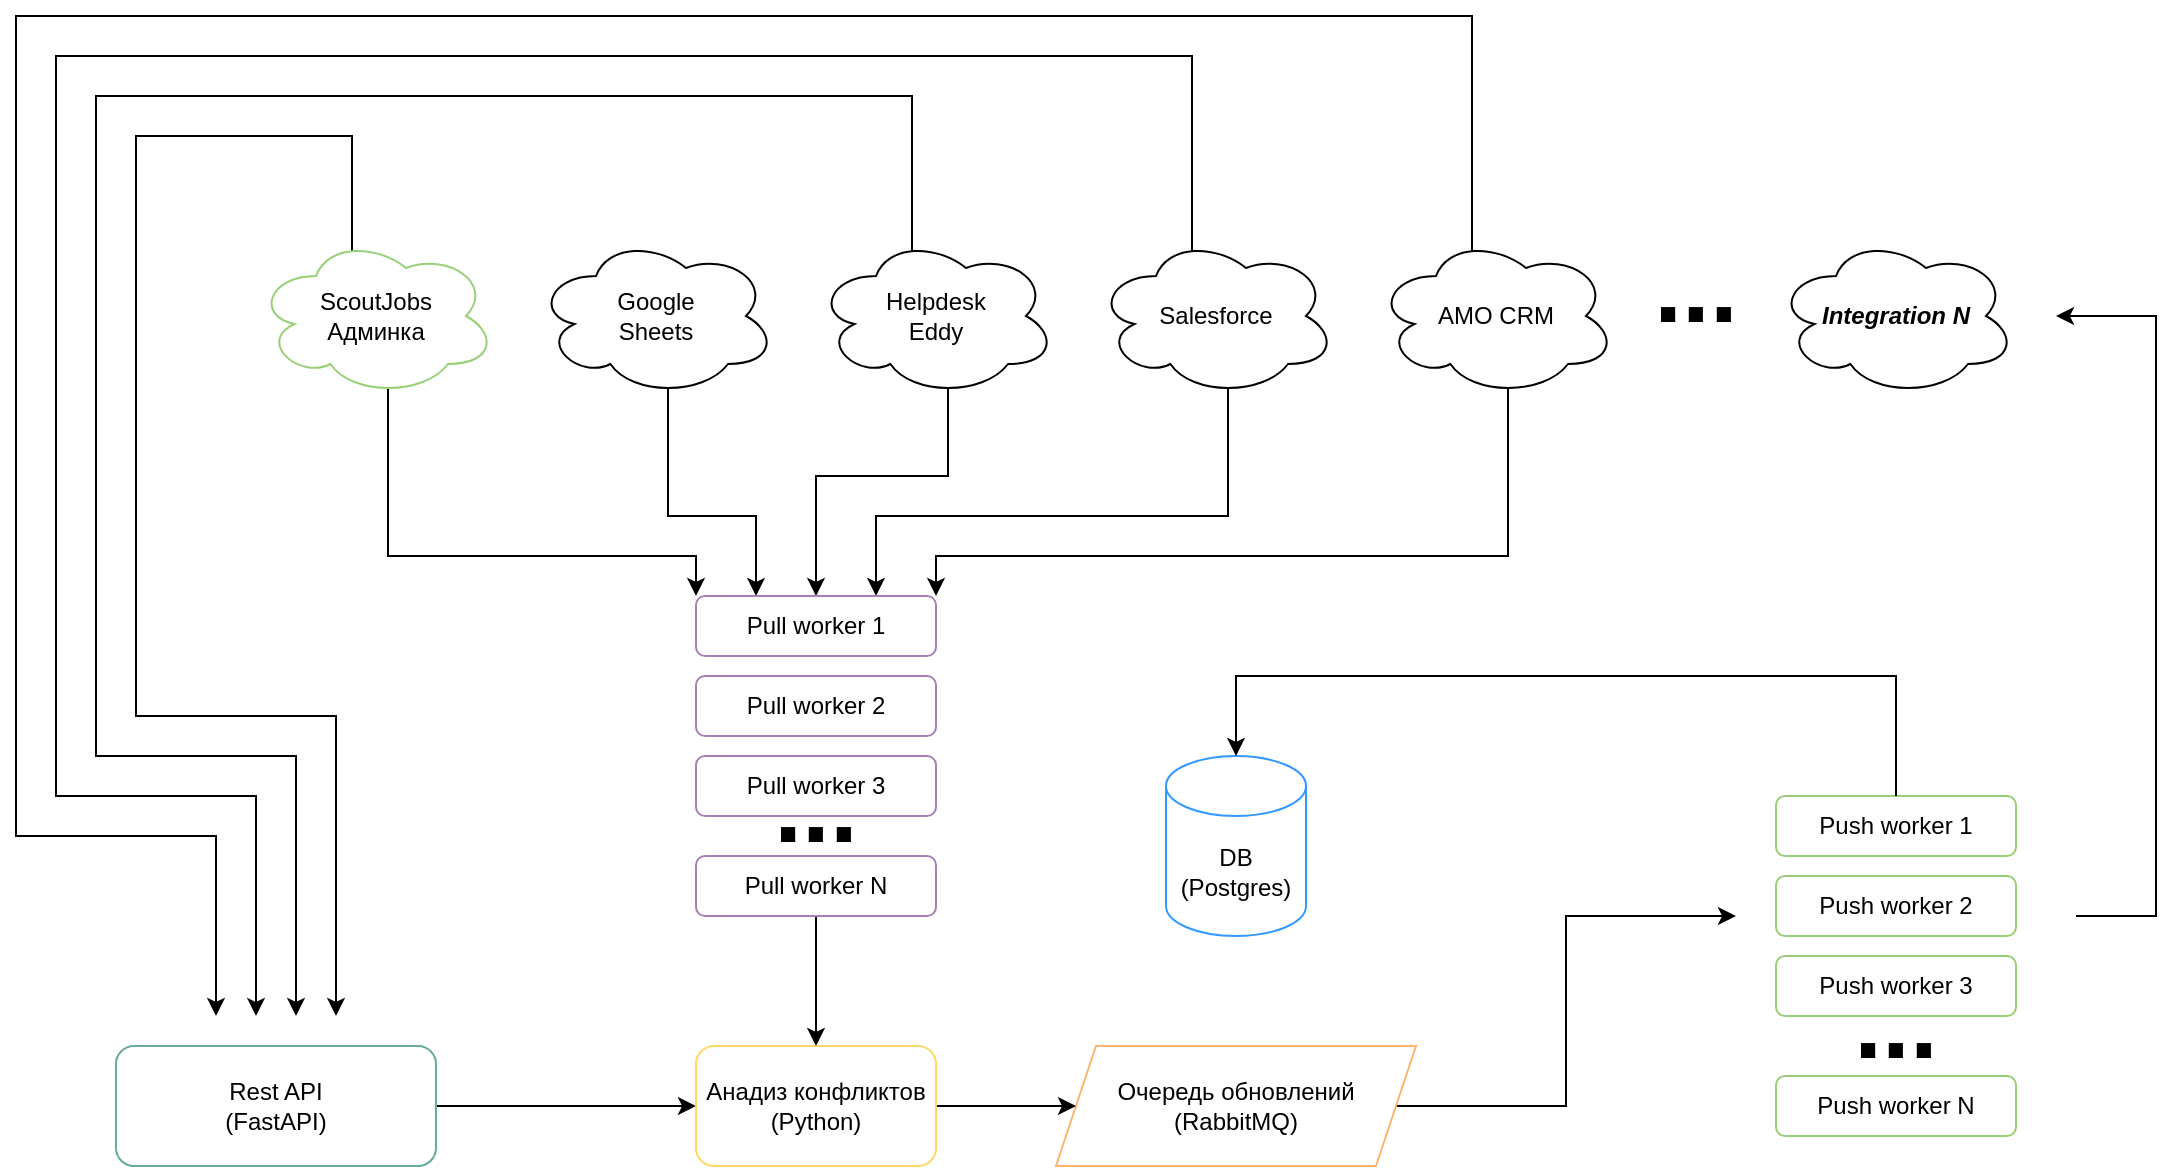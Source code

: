 <mxfile version="20.8.16" type="device"><diagram name="Страница 1" id="fWpdlxmE2hSi34RwiSrW"><mxGraphModel dx="2061" dy="1224" grid="1" gridSize="10" guides="1" tooltips="1" connect="1" arrows="1" fold="1" page="0" pageScale="1" pageWidth="827" pageHeight="1169" math="0" shadow="0"><root><mxCell id="0"/><mxCell id="1" parent="0"/><mxCell id="kqZeleJWg9hIkM0jU_Dt-19" style="edgeStyle=orthogonalEdgeStyle;rounded=0;orthogonalLoop=1;jettySize=auto;html=1;exitX=0.4;exitY=0.1;exitDx=0;exitDy=0;exitPerimeter=0;fontSize=12;" parent="1" source="kqZeleJWg9hIkM0jU_Dt-6" edge="1"><mxGeometry relative="1" as="geometry"><Array as="points"><mxPoint x="128" y="30"/><mxPoint x="20" y="30"/><mxPoint x="20" y="320"/><mxPoint x="120" y="320"/></Array><mxPoint x="120" y="470" as="targetPoint"/></mxGeometry></mxCell><mxCell id="kqZeleJWg9hIkM0jU_Dt-27" style="edgeStyle=orthogonalEdgeStyle;rounded=0;orthogonalLoop=1;jettySize=auto;html=1;exitX=0.55;exitY=0.95;exitDx=0;exitDy=0;exitPerimeter=0;entryX=0;entryY=0;entryDx=0;entryDy=0;fontSize=12;" parent="1" source="kqZeleJWg9hIkM0jU_Dt-6" target="kqZeleJWg9hIkM0jU_Dt-26" edge="1"><mxGeometry relative="1" as="geometry"><Array as="points"><mxPoint x="146" y="240"/><mxPoint x="300" y="240"/></Array></mxGeometry></mxCell><mxCell id="kqZeleJWg9hIkM0jU_Dt-6" value="ScoutJobs&lt;br&gt;Админка" style="ellipse;shape=cloud;whiteSpace=wrap;html=1;strokeColor=#97D077;" parent="1" vertex="1"><mxGeometry x="80" y="80" width="120" height="80" as="geometry"/></mxCell><mxCell id="kqZeleJWg9hIkM0jU_Dt-28" style="edgeStyle=orthogonalEdgeStyle;rounded=0;orthogonalLoop=1;jettySize=auto;html=1;exitX=0.55;exitY=0.95;exitDx=0;exitDy=0;exitPerimeter=0;entryX=0.25;entryY=0;entryDx=0;entryDy=0;fontSize=12;" parent="1" source="kqZeleJWg9hIkM0jU_Dt-7" target="kqZeleJWg9hIkM0jU_Dt-26" edge="1"><mxGeometry relative="1" as="geometry"><Array as="points"><mxPoint x="286" y="220"/><mxPoint x="330" y="220"/></Array></mxGeometry></mxCell><mxCell id="kqZeleJWg9hIkM0jU_Dt-7" value="Google&lt;br style=&quot;border-color: var(--border-color);&quot;&gt;Sheets" style="ellipse;shape=cloud;whiteSpace=wrap;html=1;" parent="1" vertex="1"><mxGeometry x="220" y="80" width="120" height="80" as="geometry"/></mxCell><mxCell id="kqZeleJWg9hIkM0jU_Dt-21" style="edgeStyle=orthogonalEdgeStyle;rounded=0;orthogonalLoop=1;jettySize=auto;html=1;exitX=0.4;exitY=0.1;exitDx=0;exitDy=0;exitPerimeter=0;fontSize=12;" parent="1" source="kqZeleJWg9hIkM0jU_Dt-8" edge="1"><mxGeometry relative="1" as="geometry"><Array as="points"><mxPoint x="408" y="10"/><mxPoint y="10"/><mxPoint y="340"/><mxPoint x="100" y="340"/></Array><mxPoint x="100" y="470" as="targetPoint"/></mxGeometry></mxCell><mxCell id="kqZeleJWg9hIkM0jU_Dt-29" style="edgeStyle=orthogonalEdgeStyle;rounded=0;orthogonalLoop=1;jettySize=auto;html=1;exitX=0.55;exitY=0.95;exitDx=0;exitDy=0;exitPerimeter=0;entryX=0.5;entryY=0;entryDx=0;entryDy=0;fontSize=12;" parent="1" source="kqZeleJWg9hIkM0jU_Dt-8" target="kqZeleJWg9hIkM0jU_Dt-26" edge="1"><mxGeometry relative="1" as="geometry"><Array as="points"><mxPoint x="426" y="200"/><mxPoint x="360" y="200"/></Array></mxGeometry></mxCell><mxCell id="kqZeleJWg9hIkM0jU_Dt-8" value="Helpdesk&lt;br style=&quot;border-color: var(--border-color);&quot;&gt;Eddy" style="ellipse;shape=cloud;whiteSpace=wrap;html=1;" parent="1" vertex="1"><mxGeometry x="360" y="80" width="120" height="80" as="geometry"/></mxCell><mxCell id="kqZeleJWg9hIkM0jU_Dt-23" style="edgeStyle=orthogonalEdgeStyle;rounded=0;orthogonalLoop=1;jettySize=auto;html=1;exitX=0.4;exitY=0.1;exitDx=0;exitDy=0;exitPerimeter=0;fontSize=12;" parent="1" source="kqZeleJWg9hIkM0jU_Dt-9" edge="1"><mxGeometry relative="1" as="geometry"><Array as="points"><mxPoint x="548" y="-10"/><mxPoint x="-20" y="-10"/><mxPoint x="-20" y="360"/><mxPoint x="80" y="360"/></Array><mxPoint x="80" y="470" as="targetPoint"/></mxGeometry></mxCell><mxCell id="kqZeleJWg9hIkM0jU_Dt-30" style="edgeStyle=orthogonalEdgeStyle;rounded=0;orthogonalLoop=1;jettySize=auto;html=1;exitX=0.55;exitY=0.95;exitDx=0;exitDy=0;exitPerimeter=0;entryX=0.75;entryY=0;entryDx=0;entryDy=0;fontSize=12;" parent="1" source="kqZeleJWg9hIkM0jU_Dt-9" target="kqZeleJWg9hIkM0jU_Dt-26" edge="1"><mxGeometry relative="1" as="geometry"><Array as="points"><mxPoint x="566" y="220"/><mxPoint x="390" y="220"/></Array></mxGeometry></mxCell><mxCell id="kqZeleJWg9hIkM0jU_Dt-9" value="Salesforce" style="ellipse;shape=cloud;whiteSpace=wrap;html=1;" parent="1" vertex="1"><mxGeometry x="500" y="80" width="120" height="80" as="geometry"/></mxCell><mxCell id="kqZeleJWg9hIkM0jU_Dt-10" value="&lt;b&gt;&lt;i&gt;Integration N&lt;/i&gt;&lt;/b&gt;" style="ellipse;shape=cloud;whiteSpace=wrap;html=1;" parent="1" vertex="1"><mxGeometry x="840" y="80" width="120" height="80" as="geometry"/></mxCell><mxCell id="kqZeleJWg9hIkM0jU_Dt-11" value="&lt;font style=&quot;font-size: 50px;&quot;&gt;&lt;b&gt;...&lt;/b&gt;&lt;/font&gt;" style="text;html=1;strokeColor=none;fillColor=none;align=center;verticalAlign=middle;whiteSpace=wrap;rounded=0;" parent="1" vertex="1"><mxGeometry x="770" y="90" width="60" height="30" as="geometry"/></mxCell><mxCell id="kqZeleJWg9hIkM0jU_Dt-52" style="edgeStyle=orthogonalEdgeStyle;rounded=0;orthogonalLoop=1;jettySize=auto;html=1;exitX=1;exitY=0.5;exitDx=0;exitDy=0;fontSize=12;" parent="1" source="kqZeleJWg9hIkM0jU_Dt-13" edge="1"><mxGeometry relative="1" as="geometry"><mxPoint x="820" y="420" as="targetPoint"/><Array as="points"><mxPoint x="735" y="500"/><mxPoint x="735" y="420"/><mxPoint x="810" y="420"/></Array></mxGeometry></mxCell><mxCell id="kqZeleJWg9hIkM0jU_Dt-13" value="Очередь обновлений&lt;br&gt;(RabbitMQ)" style="shape=parallelogram;perimeter=parallelogramPerimeter;whiteSpace=wrap;html=1;fixedSize=1;fontSize=12;strokeColor=#FFB570;" parent="1" vertex="1"><mxGeometry x="480" y="485" width="180" height="60" as="geometry"/></mxCell><mxCell id="XXUoFmLkUEw48ZFGNDgU-6" style="edgeStyle=orthogonalEdgeStyle;rounded=0;orthogonalLoop=1;jettySize=auto;html=1;exitX=1;exitY=0.5;exitDx=0;exitDy=0;entryX=0;entryY=0.5;entryDx=0;entryDy=0;" parent="1" source="kqZeleJWg9hIkM0jU_Dt-15" target="kqZeleJWg9hIkM0jU_Dt-41" edge="1"><mxGeometry relative="1" as="geometry"/></mxCell><mxCell id="kqZeleJWg9hIkM0jU_Dt-15" value="Rest API&lt;br&gt;(FastAPI)" style="rounded=1;whiteSpace=wrap;html=1;fontSize=12;strokeColor=#67AB9F;" parent="1" vertex="1"><mxGeometry x="10" y="485" width="160" height="60" as="geometry"/></mxCell><mxCell id="kqZeleJWg9hIkM0jU_Dt-24" style="edgeStyle=orthogonalEdgeStyle;rounded=0;orthogonalLoop=1;jettySize=auto;html=1;exitX=0.4;exitY=0.1;exitDx=0;exitDy=0;exitPerimeter=0;fontSize=12;" parent="1" source="kqZeleJWg9hIkM0jU_Dt-22" edge="1"><mxGeometry relative="1" as="geometry"><Array as="points"><mxPoint x="688" y="-30"/><mxPoint x="-40" y="-30"/><mxPoint x="-40" y="380"/><mxPoint x="60" y="380"/></Array><mxPoint x="60" y="470" as="targetPoint"/></mxGeometry></mxCell><mxCell id="kqZeleJWg9hIkM0jU_Dt-31" style="edgeStyle=orthogonalEdgeStyle;rounded=0;orthogonalLoop=1;jettySize=auto;html=1;exitX=0.55;exitY=0.95;exitDx=0;exitDy=0;exitPerimeter=0;entryX=1;entryY=0;entryDx=0;entryDy=0;fontSize=12;" parent="1" source="kqZeleJWg9hIkM0jU_Dt-22" target="kqZeleJWg9hIkM0jU_Dt-26" edge="1"><mxGeometry relative="1" as="geometry"><Array as="points"><mxPoint x="706" y="240"/><mxPoint x="420" y="240"/></Array></mxGeometry></mxCell><mxCell id="kqZeleJWg9hIkM0jU_Dt-22" value="AMO CRM" style="ellipse;shape=cloud;whiteSpace=wrap;html=1;fontSize=12;" parent="1" vertex="1"><mxGeometry x="640" y="80" width="120" height="80" as="geometry"/></mxCell><mxCell id="kqZeleJWg9hIkM0jU_Dt-26" value="Pull worker 1" style="rounded=1;whiteSpace=wrap;html=1;fontSize=12;strokeColor=#A680B8;" parent="1" vertex="1"><mxGeometry x="300" y="260" width="120" height="30" as="geometry"/></mxCell><mxCell id="kqZeleJWg9hIkM0jU_Dt-35" value="Push worker 1" style="rounded=1;whiteSpace=wrap;html=1;fontSize=12;strokeColor=#97D077;" parent="1" vertex="1"><mxGeometry x="840" y="360" width="120" height="30" as="geometry"/></mxCell><mxCell id="kqZeleJWg9hIkM0jU_Dt-36" value="Push worker 2" style="rounded=1;whiteSpace=wrap;html=1;fontSize=12;strokeColor=#97D077;" parent="1" vertex="1"><mxGeometry x="840" y="400" width="120" height="30" as="geometry"/></mxCell><mxCell id="kqZeleJWg9hIkM0jU_Dt-37" value="Push worker 3" style="rounded=1;whiteSpace=wrap;html=1;fontSize=12;strokeColor=#97D077;" parent="1" vertex="1"><mxGeometry x="840" y="440" width="120" height="30" as="geometry"/></mxCell><mxCell id="kqZeleJWg9hIkM0jU_Dt-38" value="&lt;font style=&quot;font-size: 50px;&quot;&gt;&lt;b&gt;...&lt;/b&gt;&lt;/font&gt;" style="text;html=1;strokeColor=none;fillColor=none;align=center;verticalAlign=middle;whiteSpace=wrap;rounded=0;" parent="1" vertex="1"><mxGeometry x="870" y="458" width="60" height="30" as="geometry"/></mxCell><mxCell id="kqZeleJWg9hIkM0jU_Dt-39" value="Push worker N" style="rounded=1;whiteSpace=wrap;html=1;fontSize=12;strokeColor=#97D077;" parent="1" vertex="1"><mxGeometry x="840" y="500" width="120" height="30" as="geometry"/></mxCell><mxCell id="kqZeleJWg9hIkM0jU_Dt-40" value="DB&lt;br&gt;(Postgres)" style="shape=cylinder3;whiteSpace=wrap;html=1;boundedLbl=1;backgroundOutline=1;size=15;fontSize=12;strokeColor=#3399FF;" parent="1" vertex="1"><mxGeometry x="535" y="340" width="70" height="90" as="geometry"/></mxCell><mxCell id="XXUoFmLkUEw48ZFGNDgU-7" style="edgeStyle=orthogonalEdgeStyle;rounded=0;orthogonalLoop=1;jettySize=auto;html=1;exitX=1;exitY=0.5;exitDx=0;exitDy=0;" parent="1" source="kqZeleJWg9hIkM0jU_Dt-41" target="kqZeleJWg9hIkM0jU_Dt-13" edge="1"><mxGeometry relative="1" as="geometry"/></mxCell><mxCell id="kqZeleJWg9hIkM0jU_Dt-41" value="Анадиз конфликтов&lt;br&gt;(Python)" style="rounded=1;whiteSpace=wrap;html=1;fontSize=12;strokeColor=#FFD966;" parent="1" vertex="1"><mxGeometry x="300" y="485" width="120" height="60" as="geometry"/></mxCell><mxCell id="kqZeleJWg9hIkM0jU_Dt-50" value="" style="endArrow=classic;html=1;rounded=0;fontSize=12;entryX=0.5;entryY=0;entryDx=0;entryDy=0;entryPerimeter=0;exitX=0.5;exitY=0;exitDx=0;exitDy=0;" parent="1" source="kqZeleJWg9hIkM0jU_Dt-35" target="kqZeleJWg9hIkM0jU_Dt-40" edge="1"><mxGeometry width="50" height="50" relative="1" as="geometry"><mxPoint x="900" y="340" as="sourcePoint"/><mxPoint x="560" y="340" as="targetPoint"/><Array as="points"><mxPoint x="900" y="300"/><mxPoint x="720" y="300"/><mxPoint x="570" y="300"/></Array></mxGeometry></mxCell><mxCell id="kqZeleJWg9hIkM0jU_Dt-53" value="" style="endArrow=classic;html=1;rounded=0;fontSize=12;" parent="1" edge="1"><mxGeometry width="50" height="50" relative="1" as="geometry"><mxPoint x="990" y="420" as="sourcePoint"/><mxPoint x="980" y="120" as="targetPoint"/><Array as="points"><mxPoint x="1030" y="420"/><mxPoint x="1030" y="120"/></Array></mxGeometry></mxCell><mxCell id="XXUoFmLkUEw48ZFGNDgU-1" value="Pull worker 2" style="rounded=1;whiteSpace=wrap;html=1;fontSize=12;strokeColor=#A680B8;" parent="1" vertex="1"><mxGeometry x="300" y="300" width="120" height="30" as="geometry"/></mxCell><mxCell id="XXUoFmLkUEw48ZFGNDgU-2" value="Pull worker 3" style="rounded=1;whiteSpace=wrap;html=1;fontSize=12;strokeColor=#A680B8;" parent="1" vertex="1"><mxGeometry x="300" y="340" width="120" height="30" as="geometry"/></mxCell><mxCell id="XXUoFmLkUEw48ZFGNDgU-3" value="&lt;font style=&quot;font-size: 50px;&quot;&gt;&lt;b&gt;...&lt;/b&gt;&lt;/font&gt;" style="text;html=1;strokeColor=none;fillColor=none;align=center;verticalAlign=middle;whiteSpace=wrap;rounded=0;" parent="1" vertex="1"><mxGeometry x="330" y="350" width="60" height="30" as="geometry"/></mxCell><mxCell id="XXUoFmLkUEw48ZFGNDgU-5" style="edgeStyle=orthogonalEdgeStyle;rounded=0;orthogonalLoop=1;jettySize=auto;html=1;exitX=0.5;exitY=1;exitDx=0;exitDy=0;entryX=0.5;entryY=0;entryDx=0;entryDy=0;" parent="1" source="XXUoFmLkUEw48ZFGNDgU-4" target="kqZeleJWg9hIkM0jU_Dt-41" edge="1"><mxGeometry relative="1" as="geometry"/></mxCell><mxCell id="XXUoFmLkUEw48ZFGNDgU-4" value="Pull worker N" style="rounded=1;whiteSpace=wrap;html=1;fontSize=12;strokeColor=#A680B8;" parent="1" vertex="1"><mxGeometry x="300" y="390" width="120" height="30" as="geometry"/></mxCell></root></mxGraphModel></diagram></mxfile>